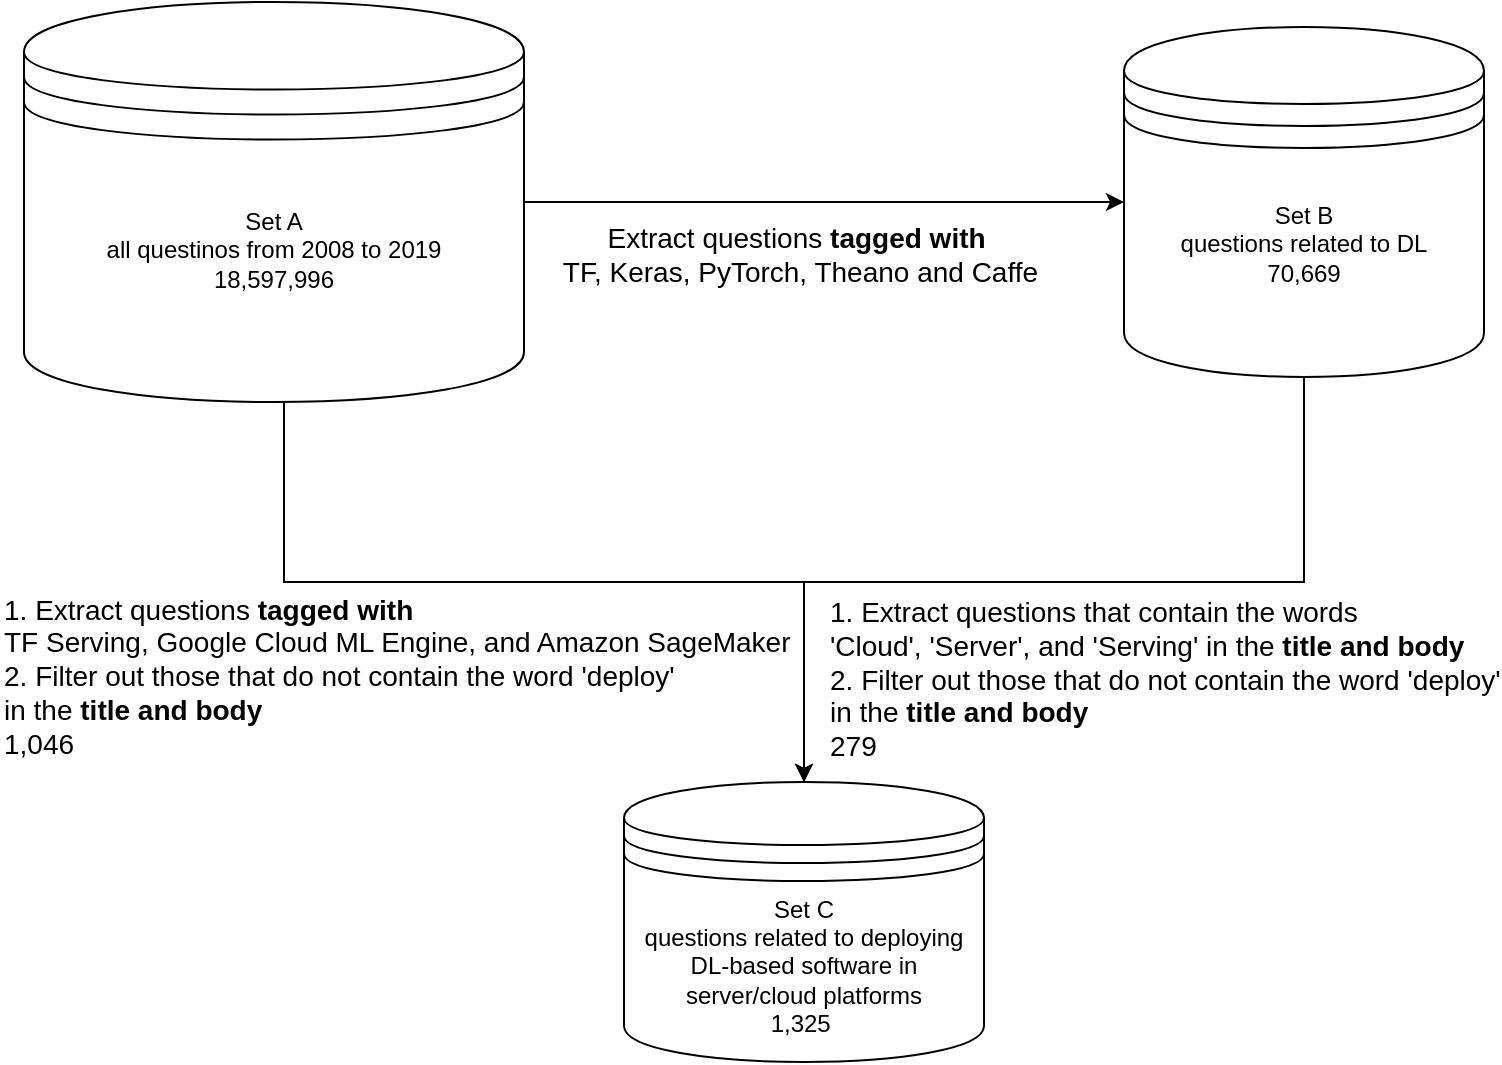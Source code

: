 <mxfile version="21.6.8" type="github">
  <diagram name="第 1 页" id="4gjGaS2XABQ47O1_cJSO">
    <mxGraphModel dx="979" dy="769" grid="0" gridSize="10" guides="1" tooltips="1" connect="1" arrows="1" fold="1" page="1" pageScale="1" pageWidth="827" pageHeight="1169" math="0" shadow="0">
      <root>
        <mxCell id="0" />
        <mxCell id="1" parent="0" />
        <mxCell id="OmlC_nHcWWEJA4VTdXqb-4" style="edgeStyle=orthogonalEdgeStyle;rounded=0;orthogonalLoop=1;jettySize=auto;html=1;exitX=1;exitY=0.5;exitDx=0;exitDy=0;entryX=0;entryY=0.5;entryDx=0;entryDy=0;" edge="1" parent="1" source="OmlC_nHcWWEJA4VTdXqb-1" target="OmlC_nHcWWEJA4VTdXqb-3">
          <mxGeometry relative="1" as="geometry" />
        </mxCell>
        <mxCell id="OmlC_nHcWWEJA4VTdXqb-5" value="&amp;nbsp; &amp;nbsp; Extract questions&lt;b&gt; tagged with &lt;/b&gt;&lt;br style=&quot;font-size: 14px;&quot;&gt;&amp;nbsp; &amp;nbsp; &amp;nbsp;TF, Keras, PyTorch, Theano and Caffe" style="edgeLabel;html=1;align=center;verticalAlign=top;resizable=0;points=[];fontSize=14;" vertex="1" connectable="0" parent="OmlC_nHcWWEJA4VTdXqb-4">
          <mxGeometry x="-0.147" y="-3" relative="1" as="geometry">
            <mxPoint as="offset" />
          </mxGeometry>
        </mxCell>
        <mxCell id="OmlC_nHcWWEJA4VTdXqb-9" style="edgeStyle=orthogonalEdgeStyle;rounded=0;orthogonalLoop=1;jettySize=auto;html=1;exitX=0.5;exitY=1;exitDx=0;exitDy=0;entryX=0.5;entryY=0;entryDx=0;entryDy=0;" edge="1" parent="1" source="OmlC_nHcWWEJA4VTdXqb-1" target="OmlC_nHcWWEJA4VTdXqb-6">
          <mxGeometry relative="1" as="geometry">
            <Array as="points">
              <mxPoint x="170" y="330" />
              <mxPoint x="430" y="330" />
            </Array>
          </mxGeometry>
        </mxCell>
        <mxCell id="OmlC_nHcWWEJA4VTdXqb-10" value="1. Extract questions &lt;b&gt;tagged with &lt;/b&gt;&lt;br style=&quot;font-size: 14px;&quot;&gt;&lt;div style=&quot;font-size: 14px;&quot;&gt;TF Serving, Google Cloud ML Engine, and Amazon SageMaker&lt;/div&gt;&lt;div style=&quot;font-size: 14px;&quot;&gt;2. Filter out those that do not contain the word &#39;deploy&#39;&amp;nbsp;&lt;/div&gt;&lt;div style=&quot;font-size: 14px;&quot;&gt;in the&lt;b&gt; title and body&lt;/b&gt;&lt;/div&gt;&lt;div style=&quot;font-size: 14px;&quot;&gt;1,046&lt;/div&gt;" style="edgeLabel;html=1;align=left;verticalAlign=middle;resizable=0;points=[];fontSize=14;" vertex="1" connectable="0" parent="OmlC_nHcWWEJA4VTdXqb-9">
          <mxGeometry x="-0.399" y="1" relative="1" as="geometry">
            <mxPoint x="-184" y="48" as="offset" />
          </mxGeometry>
        </mxCell>
        <mxCell id="OmlC_nHcWWEJA4VTdXqb-1" value="Set A&lt;br&gt;all questinos from 2008 to 2019&lt;br&gt;18,597,996&lt;br&gt;&amp;nbsp; &amp;nbsp;" style="shape=datastore;whiteSpace=wrap;html=1;" vertex="1" parent="1">
          <mxGeometry x="40" y="40" width="250" height="200" as="geometry" />
        </mxCell>
        <mxCell id="OmlC_nHcWWEJA4VTdXqb-7" style="edgeStyle=orthogonalEdgeStyle;rounded=0;orthogonalLoop=1;jettySize=auto;html=1;exitX=0.5;exitY=1;exitDx=0;exitDy=0;entryX=0.5;entryY=0;entryDx=0;entryDy=0;" edge="1" parent="1" source="OmlC_nHcWWEJA4VTdXqb-3" target="OmlC_nHcWWEJA4VTdXqb-6">
          <mxGeometry relative="1" as="geometry">
            <Array as="points">
              <mxPoint x="680" y="330" />
              <mxPoint x="430" y="330" />
            </Array>
          </mxGeometry>
        </mxCell>
        <mxCell id="OmlC_nHcWWEJA4VTdXqb-8" value="1. Extract questions that contain the words &lt;br style=&quot;font-size: 14px;&quot;&gt;&#39;Cloud&#39;, &#39;Server&#39;, and &#39;Serving&#39; in &lt;span style=&quot;font-size: 14px;&quot;&gt;the&lt;/span&gt;&lt;b style=&quot;font-size: 14px;&quot;&gt; title and body&lt;/b&gt;&lt;br style=&quot;font-size: 14px;&quot;&gt;2. Filter out those that do not contain the word &#39;deploy&#39;&lt;br&gt;in the&lt;b style=&quot;border-color: var(--border-color);&quot;&gt;&amp;nbsp;title and body&lt;/b&gt;&lt;br style=&quot;font-size: 14px;&quot;&gt;279" style="edgeLabel;html=1;align=left;verticalAlign=top;resizable=0;points=[];fontSize=14;" vertex="1" connectable="0" parent="OmlC_nHcWWEJA4VTdXqb-7">
          <mxGeometry x="0.041" relative="1" as="geometry">
            <mxPoint x="-106" as="offset" />
          </mxGeometry>
        </mxCell>
        <mxCell id="OmlC_nHcWWEJA4VTdXqb-3" value="Set B&lt;br&gt;questions related to DL&lt;br&gt;70,669&lt;br&gt;&amp;nbsp; &amp;nbsp;" style="shape=datastore;whiteSpace=wrap;html=1;" vertex="1" parent="1">
          <mxGeometry x="590" y="52.5" width="180" height="175" as="geometry" />
        </mxCell>
        <mxCell id="OmlC_nHcWWEJA4VTdXqb-6" value="Set C&lt;br&gt;questions related to deploying DL-based software in server/cloud platforms&lt;br&gt;1,325&amp;nbsp;" style="shape=datastore;whiteSpace=wrap;html=1;" vertex="1" parent="1">
          <mxGeometry x="340" y="430" width="180" height="140" as="geometry" />
        </mxCell>
      </root>
    </mxGraphModel>
  </diagram>
</mxfile>
